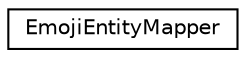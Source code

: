 digraph "类继承关系图"
{
 // INTERACTIVE_SVG=YES
 // LATEX_PDF_SIZE
  edge [fontname="Helvetica",fontsize="10",labelfontname="Helvetica",labelfontsize="10"];
  node [fontname="Helvetica",fontsize="10",shape=record];
  rankdir="LR";
  Node0 [label="EmojiEntityMapper",height=0.2,width=0.4,color="black", fillcolor="white", style="filled",URL="$de/dd8/class_emoji_entity_mapper.html",tooltip="Singleton helper class to map emoji entities to other formats"];
}
